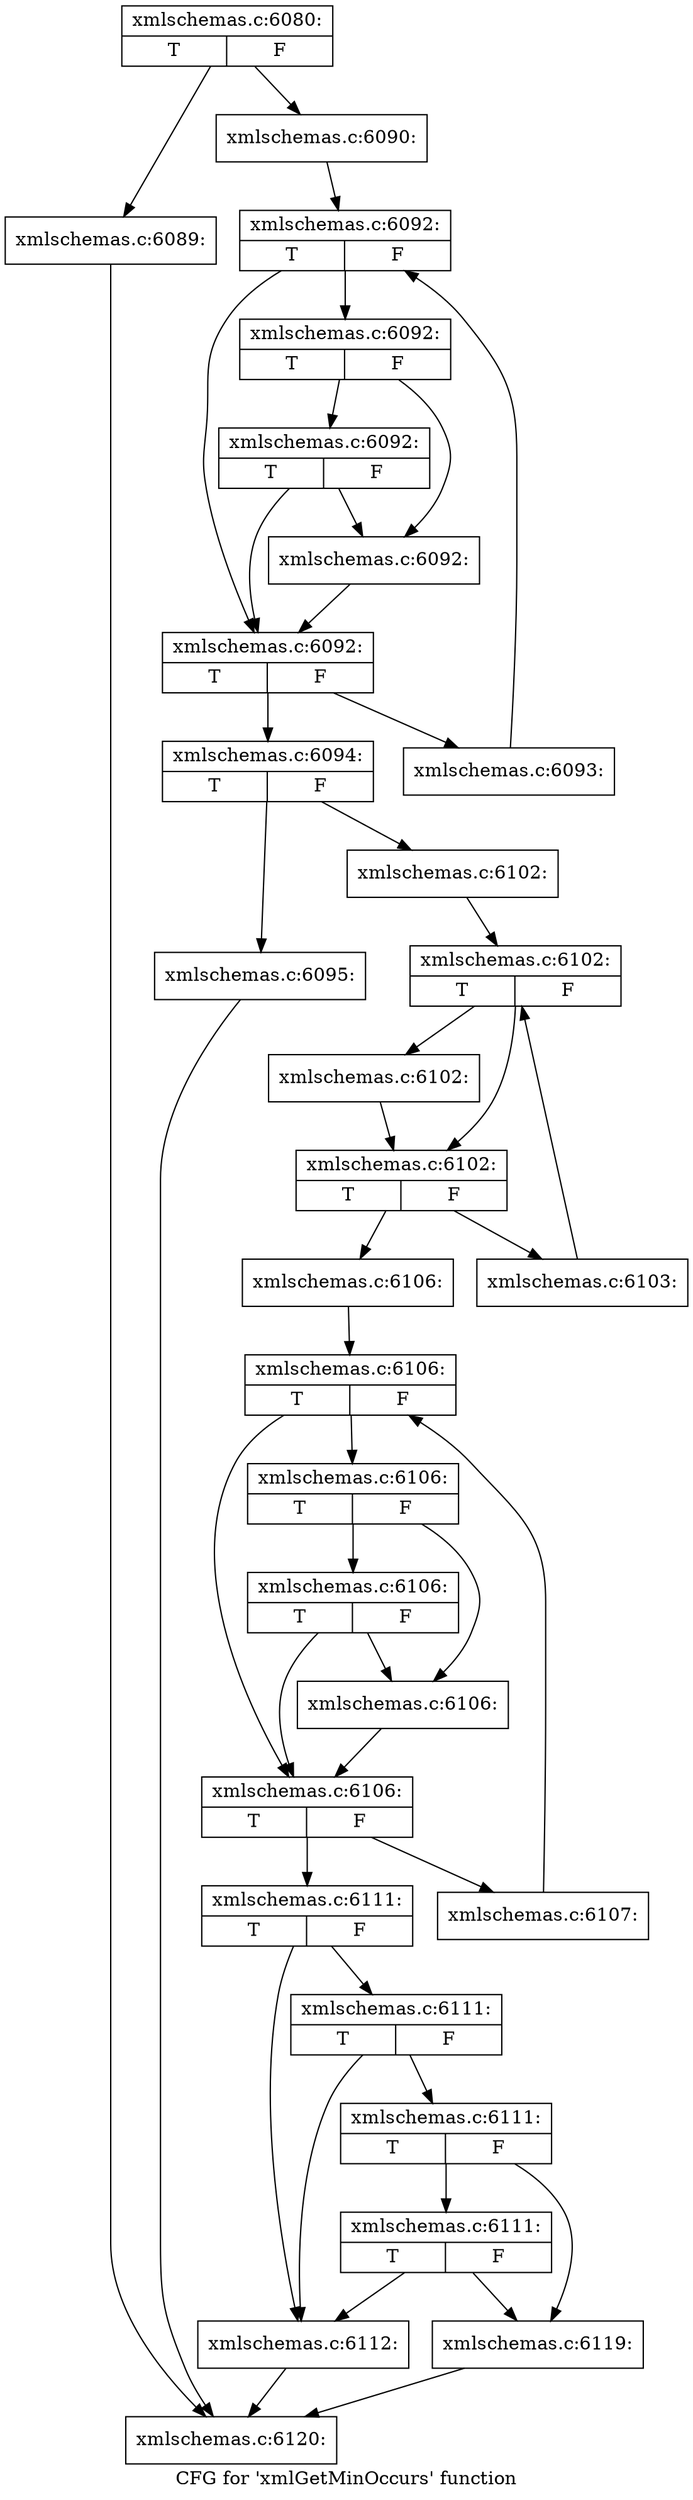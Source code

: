 digraph "CFG for 'xmlGetMinOccurs' function" {
	label="CFG for 'xmlGetMinOccurs' function";

	Node0x4e8caa0 [shape=record,label="{xmlschemas.c:6080:|{<s0>T|<s1>F}}"];
	Node0x4e8caa0 -> Node0x4e92a80;
	Node0x4e8caa0 -> Node0x4e92ad0;
	Node0x4e92a80 [shape=record,label="{xmlschemas.c:6089:}"];
	Node0x4e92a80 -> Node0x4e90800;
	Node0x4e92ad0 [shape=record,label="{xmlschemas.c:6090:}"];
	Node0x4e92ad0 -> Node0x4e93420;
	Node0x4e93420 [shape=record,label="{xmlschemas.c:6092:|{<s0>T|<s1>F}}"];
	Node0x4e93420 -> Node0x4e936c0;
	Node0x4e93420 -> Node0x4e93760;
	Node0x4e93760 [shape=record,label="{xmlschemas.c:6092:|{<s0>T|<s1>F}}"];
	Node0x4e93760 -> Node0x4e939c0;
	Node0x4e93760 -> Node0x4e93710;
	Node0x4e939c0 [shape=record,label="{xmlschemas.c:6092:|{<s0>T|<s1>F}}"];
	Node0x4e939c0 -> Node0x4e936c0;
	Node0x4e939c0 -> Node0x4e93710;
	Node0x4e93710 [shape=record,label="{xmlschemas.c:6092:}"];
	Node0x4e93710 -> Node0x4e936c0;
	Node0x4e936c0 [shape=record,label="{xmlschemas.c:6092:|{<s0>T|<s1>F}}"];
	Node0x4e936c0 -> Node0x4e93df0;
	Node0x4e936c0 -> Node0x4e93640;
	Node0x4e93df0 [shape=record,label="{xmlschemas.c:6093:}"];
	Node0x4e93df0 -> Node0x4e93420;
	Node0x4e93640 [shape=record,label="{xmlschemas.c:6094:|{<s0>T|<s1>F}}"];
	Node0x4e93640 -> Node0x4e943e0;
	Node0x4e93640 -> Node0x4e94430;
	Node0x4e943e0 [shape=record,label="{xmlschemas.c:6095:}"];
	Node0x4e943e0 -> Node0x4e90800;
	Node0x4e94430 [shape=record,label="{xmlschemas.c:6102:}"];
	Node0x4e94430 -> Node0x4e95000;
	Node0x4e95000 [shape=record,label="{xmlschemas.c:6102:|{<s0>T|<s1>F}}"];
	Node0x4e95000 -> Node0x4e952f0;
	Node0x4e95000 -> Node0x4e952a0;
	Node0x4e952f0 [shape=record,label="{xmlschemas.c:6102:}"];
	Node0x4e952f0 -> Node0x4e952a0;
	Node0x4e952a0 [shape=record,label="{xmlschemas.c:6102:|{<s0>T|<s1>F}}"];
	Node0x4e952a0 -> Node0x4e95970;
	Node0x4e952a0 -> Node0x4e95220;
	Node0x4e95970 [shape=record,label="{xmlschemas.c:6103:}"];
	Node0x4e95970 -> Node0x4e95000;
	Node0x4e95220 [shape=record,label="{xmlschemas.c:6106:}"];
	Node0x4e95220 -> Node0x4e96280;
	Node0x4e96280 [shape=record,label="{xmlschemas.c:6106:|{<s0>T|<s1>F}}"];
	Node0x4e96280 -> Node0x4e96520;
	Node0x4e96280 -> Node0x4e965c0;
	Node0x4e965c0 [shape=record,label="{xmlschemas.c:6106:|{<s0>T|<s1>F}}"];
	Node0x4e965c0 -> Node0x4e96820;
	Node0x4e965c0 -> Node0x4e96570;
	Node0x4e96820 [shape=record,label="{xmlschemas.c:6106:|{<s0>T|<s1>F}}"];
	Node0x4e96820 -> Node0x4e96520;
	Node0x4e96820 -> Node0x4e96570;
	Node0x4e96570 [shape=record,label="{xmlschemas.c:6106:}"];
	Node0x4e96570 -> Node0x4e96520;
	Node0x4e96520 [shape=record,label="{xmlschemas.c:6106:|{<s0>T|<s1>F}}"];
	Node0x4e96520 -> Node0x4e96c50;
	Node0x4e96520 -> Node0x4e964a0;
	Node0x4e96c50 [shape=record,label="{xmlschemas.c:6107:}"];
	Node0x4e96c50 -> Node0x4e96280;
	Node0x4e964a0 [shape=record,label="{xmlschemas.c:6111:|{<s0>T|<s1>F}}"];
	Node0x4e964a0 -> Node0x4e97240;
	Node0x4e964a0 -> Node0x4e97360;
	Node0x4e97360 [shape=record,label="{xmlschemas.c:6111:|{<s0>T|<s1>F}}"];
	Node0x4e97360 -> Node0x4e97240;
	Node0x4e97360 -> Node0x4e972e0;
	Node0x4e972e0 [shape=record,label="{xmlschemas.c:6111:|{<s0>T|<s1>F}}"];
	Node0x4e972e0 -> Node0x4e97990;
	Node0x4e972e0 -> Node0x4e97290;
	Node0x4e97990 [shape=record,label="{xmlschemas.c:6111:|{<s0>T|<s1>F}}"];
	Node0x4e97990 -> Node0x4e97240;
	Node0x4e97990 -> Node0x4e97290;
	Node0x4e97240 [shape=record,label="{xmlschemas.c:6112:}"];
	Node0x4e97240 -> Node0x4e90800;
	Node0x4e97290 [shape=record,label="{xmlschemas.c:6119:}"];
	Node0x4e97290 -> Node0x4e90800;
	Node0x4e90800 [shape=record,label="{xmlschemas.c:6120:}"];
}
